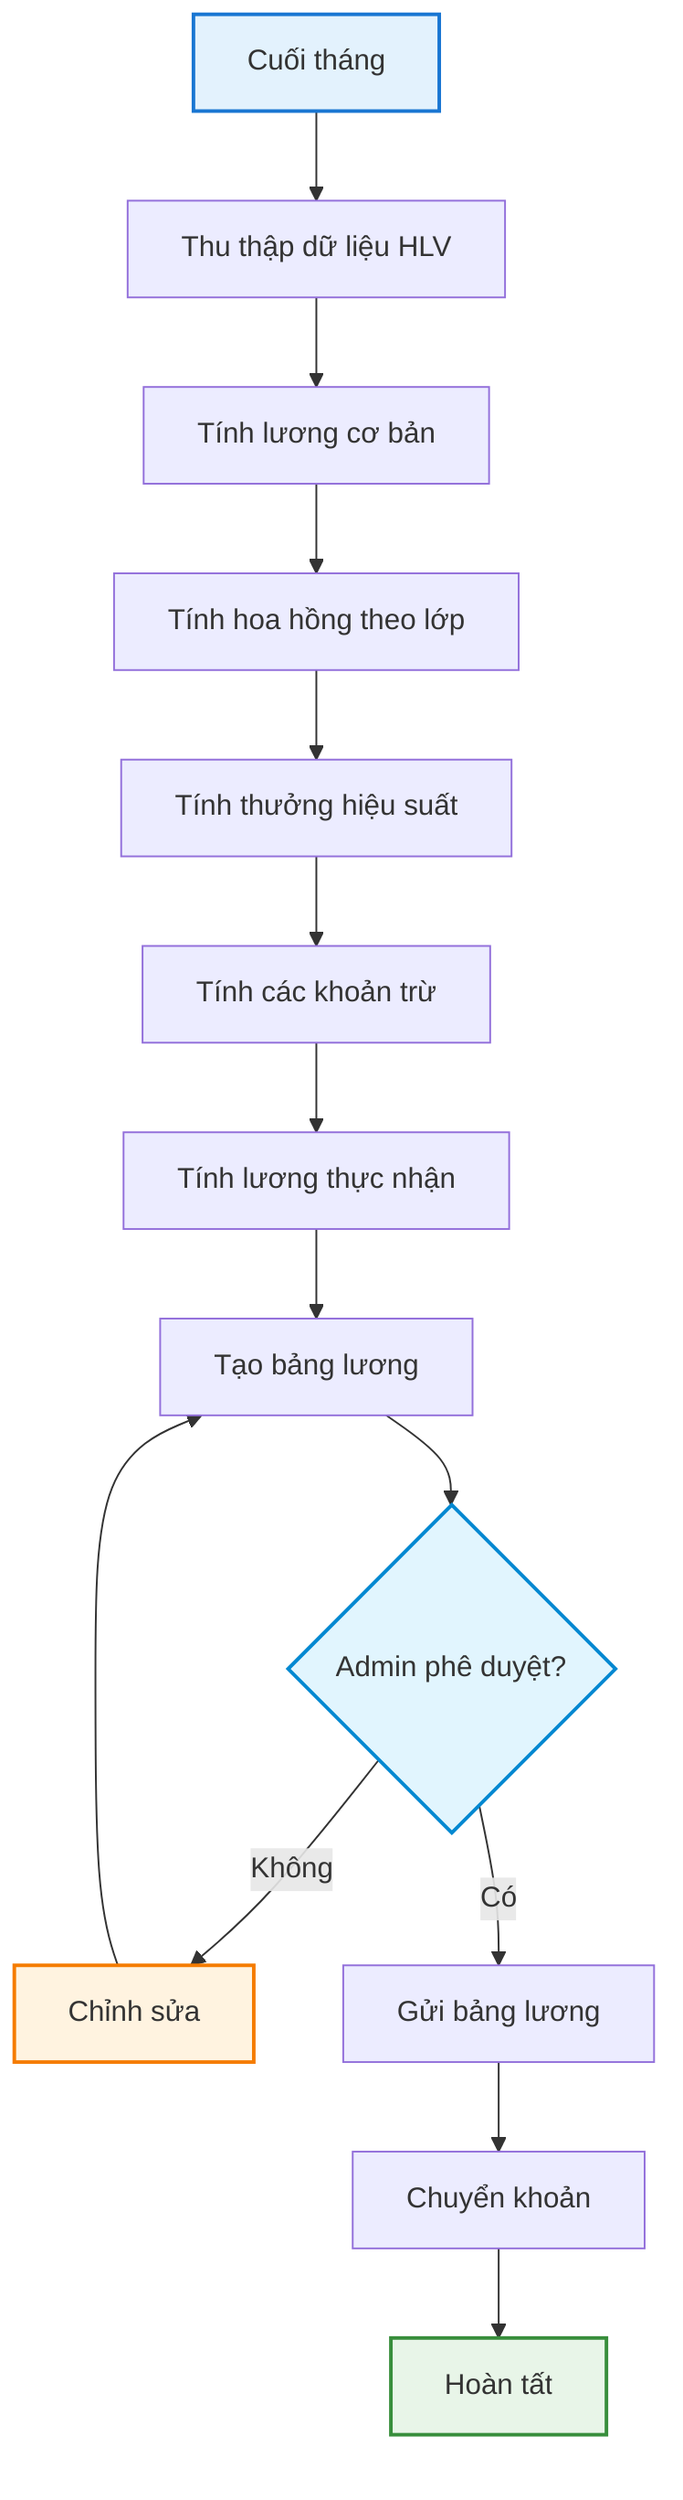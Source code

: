 %% QUY TRÌNH TÍNH LƯƠNG HUẤN LUYỆN VIÊN
%% Tối ưu cho Draw.io import

flowchart TD
    A[Cuối tháng] --> B[Thu thập dữ liệu HLV]
    B --> C[Tính lương cơ bản]
    C --> D[Tính hoa hồng theo lớp]
    D --> E[Tính thưởng hiệu suất]
    E --> F[Tính các khoản trừ]
    F --> G[Tính lương thực nhận]
    G --> H[Tạo bảng lương]
    H --> I{Admin phê duyệt?}
    I -->|Không| J[Chỉnh sửa]
    J --> H
    I -->|Có| K[Gửi bảng lương]
    K --> L[Chuyển khoản]
    L --> M[Hoàn tất]

    %% Styling
    classDef startNode fill:#e3f2fd,stroke:#1976d2,stroke-width:2px
    classDef successNode fill:#e8f5e8,stroke:#388e3c,stroke-width:2px
    classDef warningNode fill:#fff3e0,stroke:#f57c00,stroke-width:2px
    classDef decisionNode fill:#e1f5fe,stroke:#0288d1,stroke-width:2px

    class A startNode
    class M successNode
    class J warningNode
    class I decisionNode